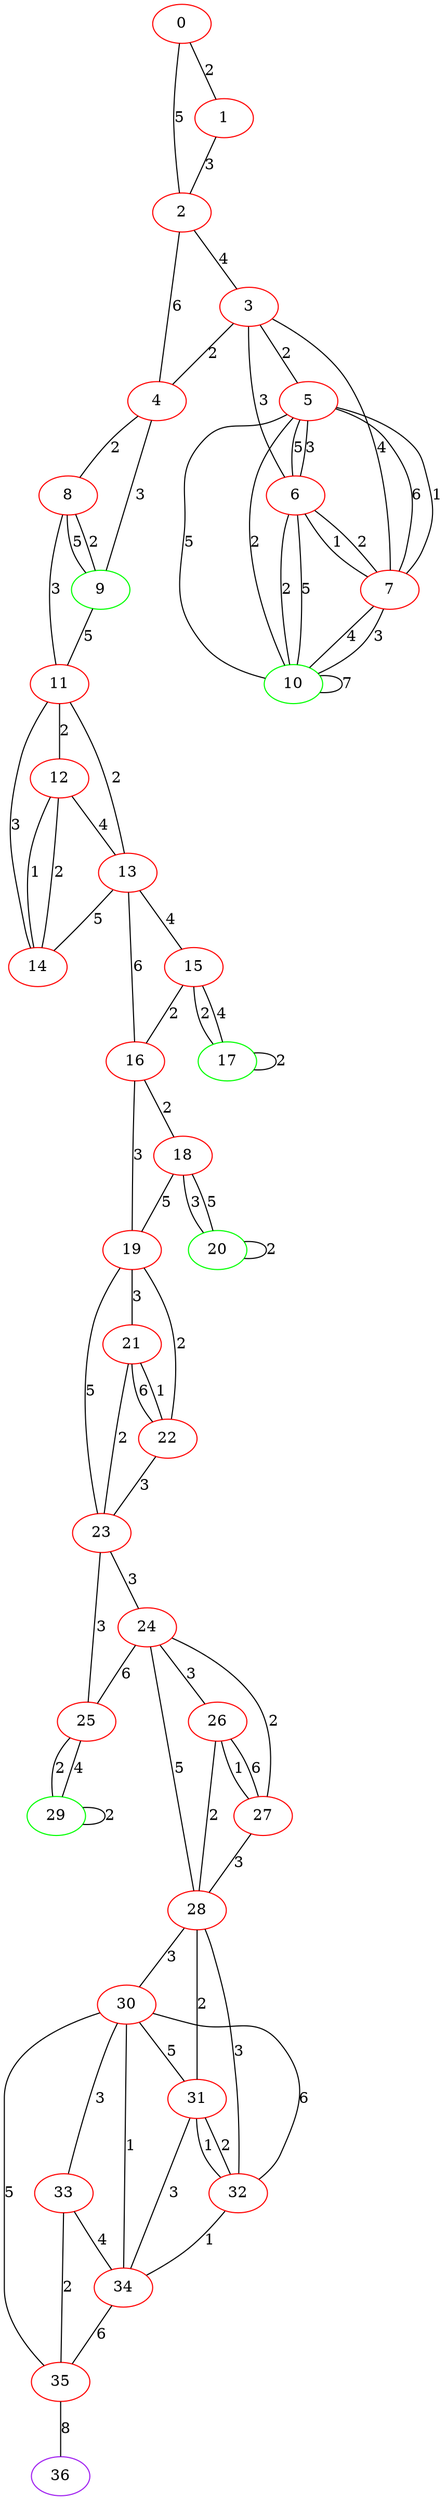 graph "" {
0 [color=red, weight=1];
1 [color=red, weight=1];
2 [color=red, weight=1];
3 [color=red, weight=1];
4 [color=red, weight=1];
5 [color=red, weight=1];
6 [color=red, weight=1];
7 [color=red, weight=1];
8 [color=red, weight=1];
9 [color=green, weight=2];
10 [color=green, weight=2];
11 [color=red, weight=1];
12 [color=red, weight=1];
13 [color=red, weight=1];
14 [color=red, weight=1];
15 [color=red, weight=1];
16 [color=red, weight=1];
17 [color=green, weight=2];
18 [color=red, weight=1];
19 [color=red, weight=1];
20 [color=green, weight=2];
21 [color=red, weight=1];
22 [color=red, weight=1];
23 [color=red, weight=1];
24 [color=red, weight=1];
25 [color=red, weight=1];
26 [color=red, weight=1];
27 [color=red, weight=1];
28 [color=red, weight=1];
29 [color=green, weight=2];
30 [color=red, weight=1];
31 [color=red, weight=1];
32 [color=red, weight=1];
33 [color=red, weight=1];
34 [color=red, weight=1];
35 [color=red, weight=1];
36 [color=purple, weight=4];
0 -- 1  [key=0, label=2];
0 -- 2  [key=0, label=5];
1 -- 2  [key=0, label=3];
2 -- 3  [key=0, label=4];
2 -- 4  [key=0, label=6];
3 -- 4  [key=0, label=2];
3 -- 5  [key=0, label=2];
3 -- 6  [key=0, label=3];
3 -- 7  [key=0, label=4];
4 -- 8  [key=0, label=2];
4 -- 9  [key=0, label=3];
5 -- 10  [key=0, label=5];
5 -- 10  [key=1, label=2];
5 -- 6  [key=0, label=5];
5 -- 6  [key=1, label=3];
5 -- 7  [key=0, label=6];
5 -- 7  [key=1, label=1];
6 -- 10  [key=0, label=2];
6 -- 10  [key=1, label=5];
6 -- 7  [key=0, label=1];
6 -- 7  [key=1, label=2];
7 -- 10  [key=0, label=4];
7 -- 10  [key=1, label=3];
8 -- 9  [key=0, label=5];
8 -- 9  [key=1, label=2];
8 -- 11  [key=0, label=3];
9 -- 11  [key=0, label=5];
10 -- 10  [key=0, label=7];
11 -- 12  [key=0, label=2];
11 -- 13  [key=0, label=2];
11 -- 14  [key=0, label=3];
12 -- 13  [key=0, label=4];
12 -- 14  [key=0, label=1];
12 -- 14  [key=1, label=2];
13 -- 16  [key=0, label=6];
13 -- 14  [key=0, label=5];
13 -- 15  [key=0, label=4];
15 -- 16  [key=0, label=2];
15 -- 17  [key=0, label=2];
15 -- 17  [key=1, label=4];
16 -- 18  [key=0, label=2];
16 -- 19  [key=0, label=3];
17 -- 17  [key=0, label=2];
18 -- 19  [key=0, label=5];
18 -- 20  [key=0, label=3];
18 -- 20  [key=1, label=5];
19 -- 21  [key=0, label=3];
19 -- 22  [key=0, label=2];
19 -- 23  [key=0, label=5];
20 -- 20  [key=0, label=2];
21 -- 22  [key=0, label=6];
21 -- 22  [key=1, label=1];
21 -- 23  [key=0, label=2];
22 -- 23  [key=0, label=3];
23 -- 24  [key=0, label=3];
23 -- 25  [key=0, label=3];
24 -- 25  [key=0, label=6];
24 -- 26  [key=0, label=3];
24 -- 27  [key=0, label=2];
24 -- 28  [key=0, label=5];
25 -- 29  [key=0, label=2];
25 -- 29  [key=1, label=4];
26 -- 27  [key=0, label=1];
26 -- 27  [key=1, label=6];
26 -- 28  [key=0, label=2];
27 -- 28  [key=0, label=3];
28 -- 32  [key=0, label=3];
28 -- 30  [key=0, label=3];
28 -- 31  [key=0, label=2];
29 -- 29  [key=0, label=2];
30 -- 32  [key=0, label=6];
30 -- 33  [key=0, label=3];
30 -- 34  [key=0, label=1];
30 -- 35  [key=0, label=5];
30 -- 31  [key=0, label=5];
31 -- 32  [key=0, label=1];
31 -- 32  [key=1, label=2];
31 -- 34  [key=0, label=3];
32 -- 34  [key=0, label=1];
33 -- 34  [key=0, label=4];
33 -- 35  [key=0, label=2];
34 -- 35  [key=0, label=6];
35 -- 36  [key=0, label=8];
}
